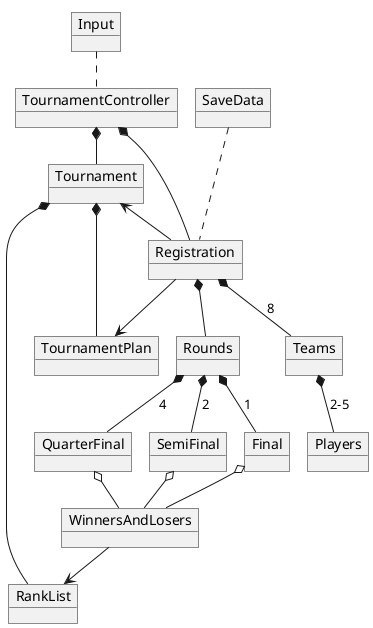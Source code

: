 @startuml
!pragma layout smetana

'OBJECTS'
Object TournamentController
Object Tournament
Object RankList
Object Registration
Object Rounds
Object Players
Object Teams
Object WinnersAndLosers
Object TournamentPlan
Object Input
Object QuarterFinal
Object SemiFinal
Object Final
Object SaveData

'RELATIONSHIP BETWEEN OBJECTS'
Input .. TournamentController

TournamentController *-- Registration
TournamentController *-- Tournament

Tournament *-- TournamentPlan
Tournament *-- RankList
Tournament <-- Registration

Registration *-- Rounds
Registration --> TournamentPlan
Registration *-- Teams : "8"

SaveData ... Registration

Teams *-- Players : "2-5"

Rounds *-- QuarterFinal : "4"
Rounds *-- SemiFinal : "2"
Rounds *-- Final : "1"

QuarterFinal o-- WinnersAndLosers
SemiFinal o-- WinnersAndLosers
Final o-- WinnersAndLosers

WinnersAndLosers --> RankList

@enduml